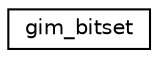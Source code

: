 digraph "Graphical Class Hierarchy"
{
  edge [fontname="Helvetica",fontsize="10",labelfontname="Helvetica",labelfontsize="10"];
  node [fontname="Helvetica",fontsize="10",shape=record];
  rankdir="LR";
  Node1 [label="gim_bitset",height=0.2,width=0.4,color="black", fillcolor="white", style="filled",URL="$classgim__bitset.html"];
}
